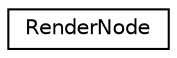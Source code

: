 digraph "Graphical Class Hierarchy"
{
 // LATEX_PDF_SIZE
  edge [fontname="Helvetica",fontsize="10",labelfontname="Helvetica",labelfontsize="10"];
  node [fontname="Helvetica",fontsize="10",shape=record];
  rankdir="LR";
  Node0 [label="RenderNode",height=0.2,width=0.4,color="black", fillcolor="white", style="filled",URL="$struct_render_node.html",tooltip=" "];
}
